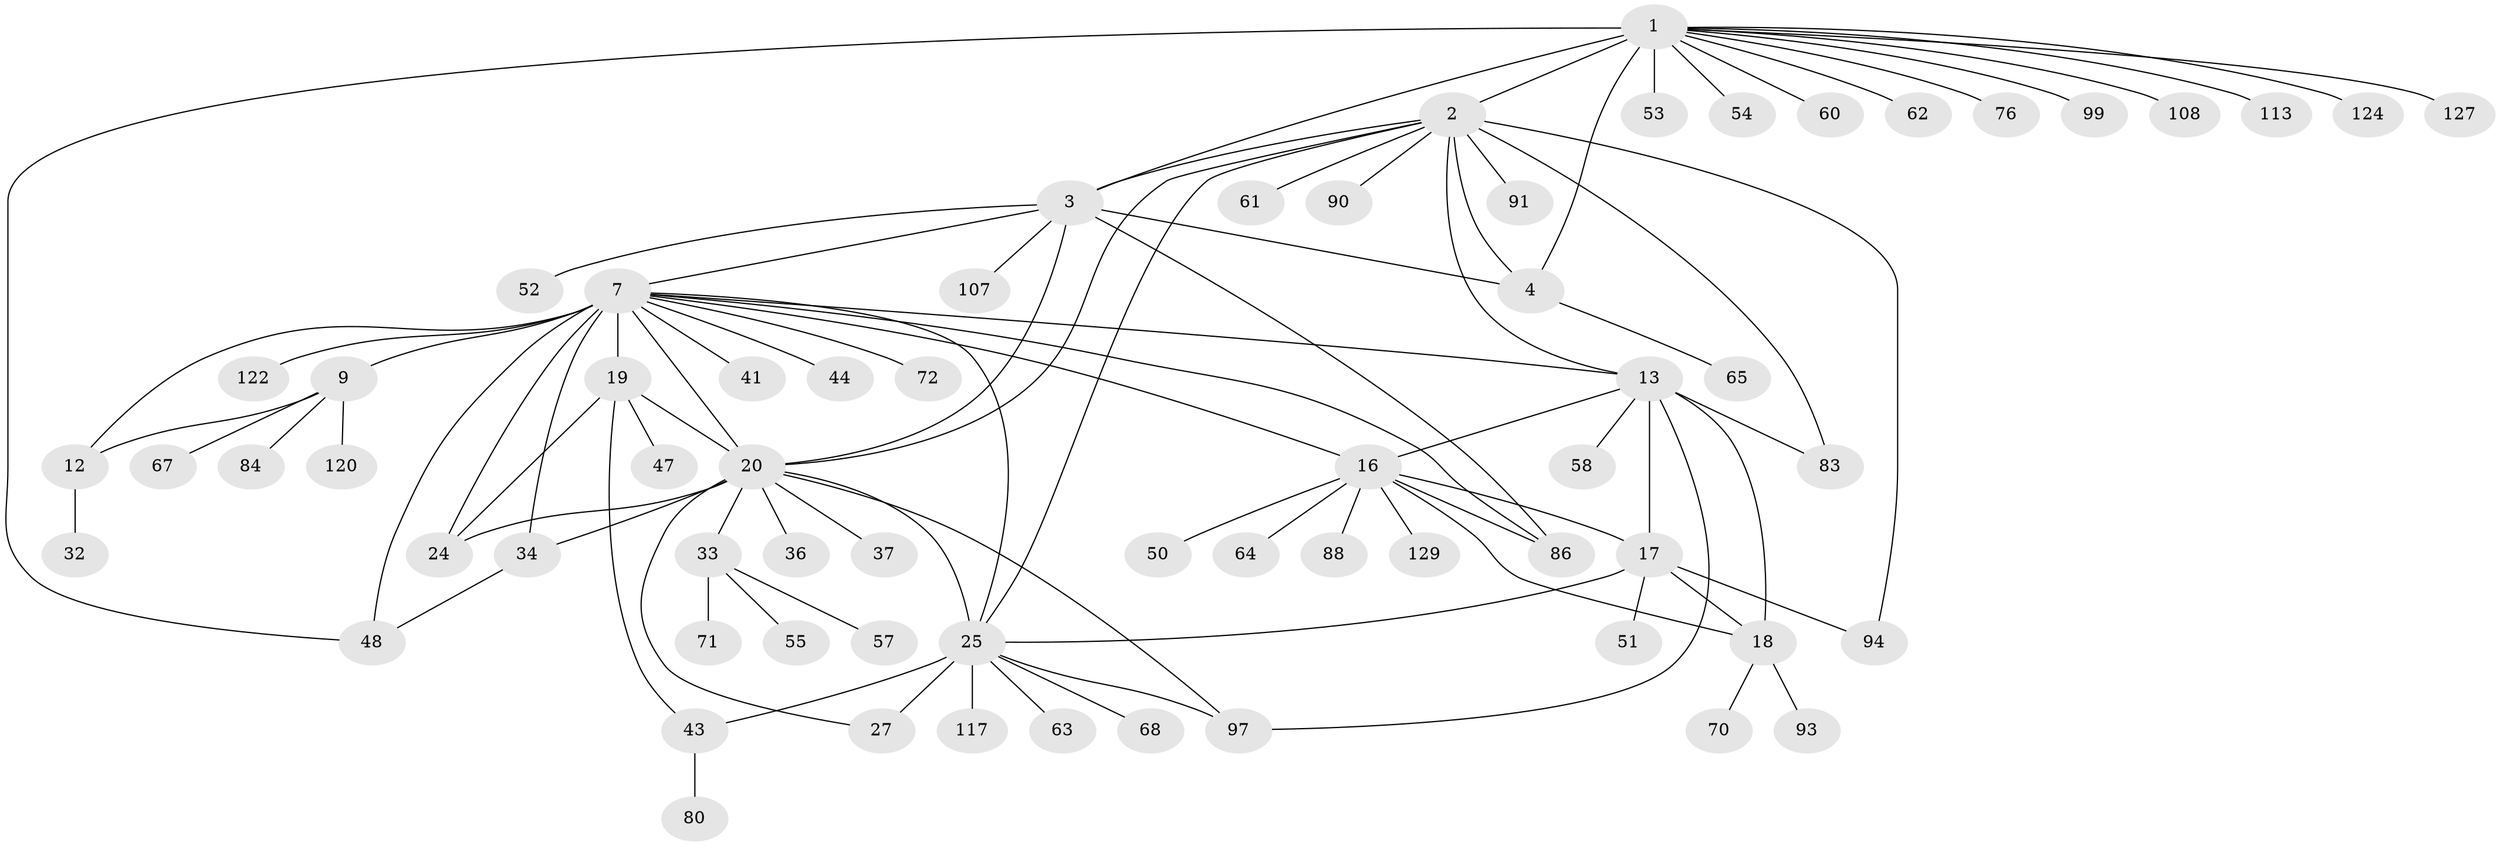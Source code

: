 // original degree distribution, {9: 0.022727272727272728, 13: 0.007575757575757576, 10: 0.015151515151515152, 12: 0.015151515151515152, 8: 0.06060606060606061, 18: 0.007575757575757576, 6: 0.022727272727272728, 7: 0.06060606060606061, 11: 0.015151515151515152, 5: 0.007575757575757576, 1: 0.6136363636363636, 2: 0.09848484848484848, 3: 0.045454545454545456, 4: 0.007575757575757576}
// Generated by graph-tools (version 1.1) at 2025/15/03/09/25 04:15:47]
// undirected, 66 vertices, 93 edges
graph export_dot {
graph [start="1"]
  node [color=gray90,style=filled];
  1 [super="+5"];
  2 [super="+6"];
  3;
  4 [super="+38+92+35"];
  7 [super="+75+95+103+112+116+121+8+82+45"];
  9;
  12 [super="+114+42"];
  13 [super="+81+15+14+56"];
  16;
  17;
  18 [super="+77"];
  19;
  20 [super="+125+73+28+21+74+40+22"];
  24 [super="+78"];
  25 [super="+26+100+126+29"];
  27;
  32 [super="+118"];
  33 [super="+39+46+105+132+69"];
  34;
  36;
  37;
  41 [super="+128"];
  43;
  44;
  47;
  48 [super="+49"];
  50;
  51;
  52;
  53;
  54;
  55;
  57;
  58;
  60;
  61;
  62;
  63;
  64 [super="+98"];
  65;
  67;
  68;
  70 [super="+89"];
  71;
  72;
  76;
  80;
  83;
  84;
  86 [super="+106+130"];
  88;
  90;
  91;
  93;
  94;
  97 [super="+110"];
  99;
  107;
  108;
  113;
  117;
  120;
  122;
  124;
  127;
  129;
  1 -- 2 [weight=4];
  1 -- 3 [weight=2];
  1 -- 4 [weight=2];
  1 -- 54;
  1 -- 60;
  1 -- 76;
  1 -- 124;
  1 -- 99;
  1 -- 108;
  1 -- 48;
  1 -- 113;
  1 -- 53;
  1 -- 62;
  1 -- 127;
  2 -- 3 [weight=2];
  2 -- 4 [weight=2];
  2 -- 61;
  2 -- 83;
  2 -- 90;
  2 -- 91;
  2 -- 94;
  2 -- 20;
  2 -- 13;
  2 -- 25;
  3 -- 4;
  3 -- 7;
  3 -- 52;
  3 -- 86;
  3 -- 107;
  3 -- 20;
  4 -- 65;
  7 -- 9 [weight=4];
  7 -- 12 [weight=4];
  7 -- 34;
  7 -- 86;
  7 -- 25;
  7 -- 13;
  7 -- 72;
  7 -- 41;
  7 -- 44;
  7 -- 48;
  7 -- 16;
  7 -- 19;
  7 -- 20 [weight=3];
  7 -- 24;
  7 -- 122;
  9 -- 12;
  9 -- 67;
  9 -- 84;
  9 -- 120;
  12 -- 32;
  13 -- 16 [weight=3];
  13 -- 17 [weight=3];
  13 -- 18 [weight=3];
  13 -- 97;
  13 -- 83;
  13 -- 58;
  16 -- 17;
  16 -- 18;
  16 -- 50;
  16 -- 64;
  16 -- 86;
  16 -- 88;
  16 -- 129;
  17 -- 18;
  17 -- 51;
  17 -- 94;
  17 -- 25;
  18 -- 70;
  18 -- 93;
  19 -- 20 [weight=3];
  19 -- 24;
  19 -- 43;
  19 -- 47;
  20 -- 24 [weight=3];
  20 -- 36;
  20 -- 33;
  20 -- 25 [weight=4];
  20 -- 27;
  20 -- 97;
  20 -- 34;
  20 -- 37;
  25 -- 27 [weight=4];
  25 -- 97;
  25 -- 68;
  25 -- 43;
  25 -- 117;
  25 -- 63;
  33 -- 55;
  33 -- 57;
  33 -- 71;
  34 -- 48;
  43 -- 80;
}
